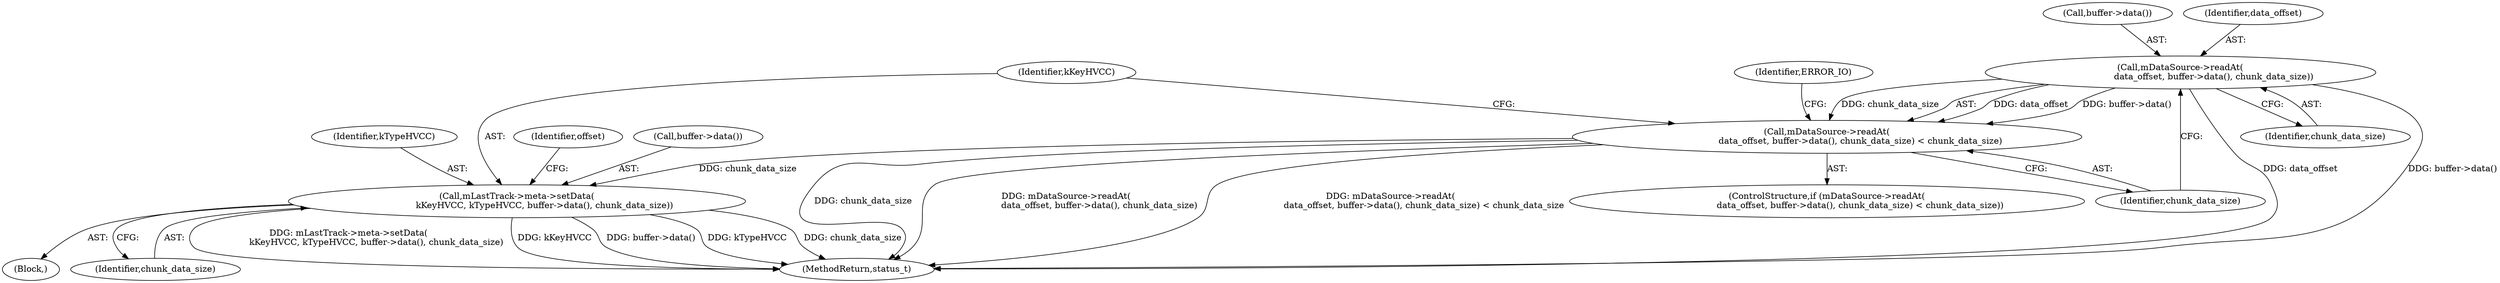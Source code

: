 digraph "0_Android_463a6f807e187828442949d1924e143cf07778c6@API" {
"1002170" [label="(Call,mDataSource->readAt(\n                        data_offset, buffer->data(), chunk_data_size))"];
"1002169" [label="(Call,mDataSource->readAt(\n                        data_offset, buffer->data(), chunk_data_size) < chunk_data_size)"];
"1002178" [label="(Call,mLastTrack->meta->setData(\n                    kKeyHVCC, kTypeHVCC, buffer->data(), chunk_data_size))"];
"1002168" [label="(ControlStructure,if (mDataSource->readAt(\n                        data_offset, buffer->data(), chunk_data_size) < chunk_data_size))"];
"1002172" [label="(Call,buffer->data())"];
"1002162" [label="(Block,)"];
"1002185" [label="(Identifier,offset)"];
"1002179" [label="(Identifier,kKeyHVCC)"];
"1002169" [label="(Call,mDataSource->readAt(\n                        data_offset, buffer->data(), chunk_data_size) < chunk_data_size)"];
"1002177" [label="(Identifier,ERROR_IO)"];
"1002174" [label="(Identifier,chunk_data_size)"];
"1002170" [label="(Call,mDataSource->readAt(\n                        data_offset, buffer->data(), chunk_data_size))"];
"1002181" [label="(Call,buffer->data())"];
"1002178" [label="(Call,mLastTrack->meta->setData(\n                    kKeyHVCC, kTypeHVCC, buffer->data(), chunk_data_size))"];
"1002180" [label="(Identifier,kTypeHVCC)"];
"1002173" [label="(Identifier,chunk_data_size)"];
"1002182" [label="(Identifier,chunk_data_size)"];
"1002911" [label="(MethodReturn,status_t)"];
"1002171" [label="(Identifier,data_offset)"];
"1002170" -> "1002169"  [label="AST: "];
"1002170" -> "1002173"  [label="CFG: "];
"1002171" -> "1002170"  [label="AST: "];
"1002172" -> "1002170"  [label="AST: "];
"1002173" -> "1002170"  [label="AST: "];
"1002174" -> "1002170"  [label="CFG: "];
"1002170" -> "1002911"  [label="DDG: data_offset"];
"1002170" -> "1002911"  [label="DDG: buffer->data()"];
"1002170" -> "1002169"  [label="DDG: data_offset"];
"1002170" -> "1002169"  [label="DDG: buffer->data()"];
"1002170" -> "1002169"  [label="DDG: chunk_data_size"];
"1002169" -> "1002168"  [label="AST: "];
"1002169" -> "1002174"  [label="CFG: "];
"1002174" -> "1002169"  [label="AST: "];
"1002177" -> "1002169"  [label="CFG: "];
"1002179" -> "1002169"  [label="CFG: "];
"1002169" -> "1002911"  [label="DDG: chunk_data_size"];
"1002169" -> "1002911"  [label="DDG: mDataSource->readAt(\n                        data_offset, buffer->data(), chunk_data_size)"];
"1002169" -> "1002911"  [label="DDG: mDataSource->readAt(\n                        data_offset, buffer->data(), chunk_data_size) < chunk_data_size"];
"1002169" -> "1002178"  [label="DDG: chunk_data_size"];
"1002178" -> "1002162"  [label="AST: "];
"1002178" -> "1002182"  [label="CFG: "];
"1002179" -> "1002178"  [label="AST: "];
"1002180" -> "1002178"  [label="AST: "];
"1002181" -> "1002178"  [label="AST: "];
"1002182" -> "1002178"  [label="AST: "];
"1002185" -> "1002178"  [label="CFG: "];
"1002178" -> "1002911"  [label="DDG: chunk_data_size"];
"1002178" -> "1002911"  [label="DDG: mLastTrack->meta->setData(\n                    kKeyHVCC, kTypeHVCC, buffer->data(), chunk_data_size)"];
"1002178" -> "1002911"  [label="DDG: kKeyHVCC"];
"1002178" -> "1002911"  [label="DDG: buffer->data()"];
"1002178" -> "1002911"  [label="DDG: kTypeHVCC"];
}

